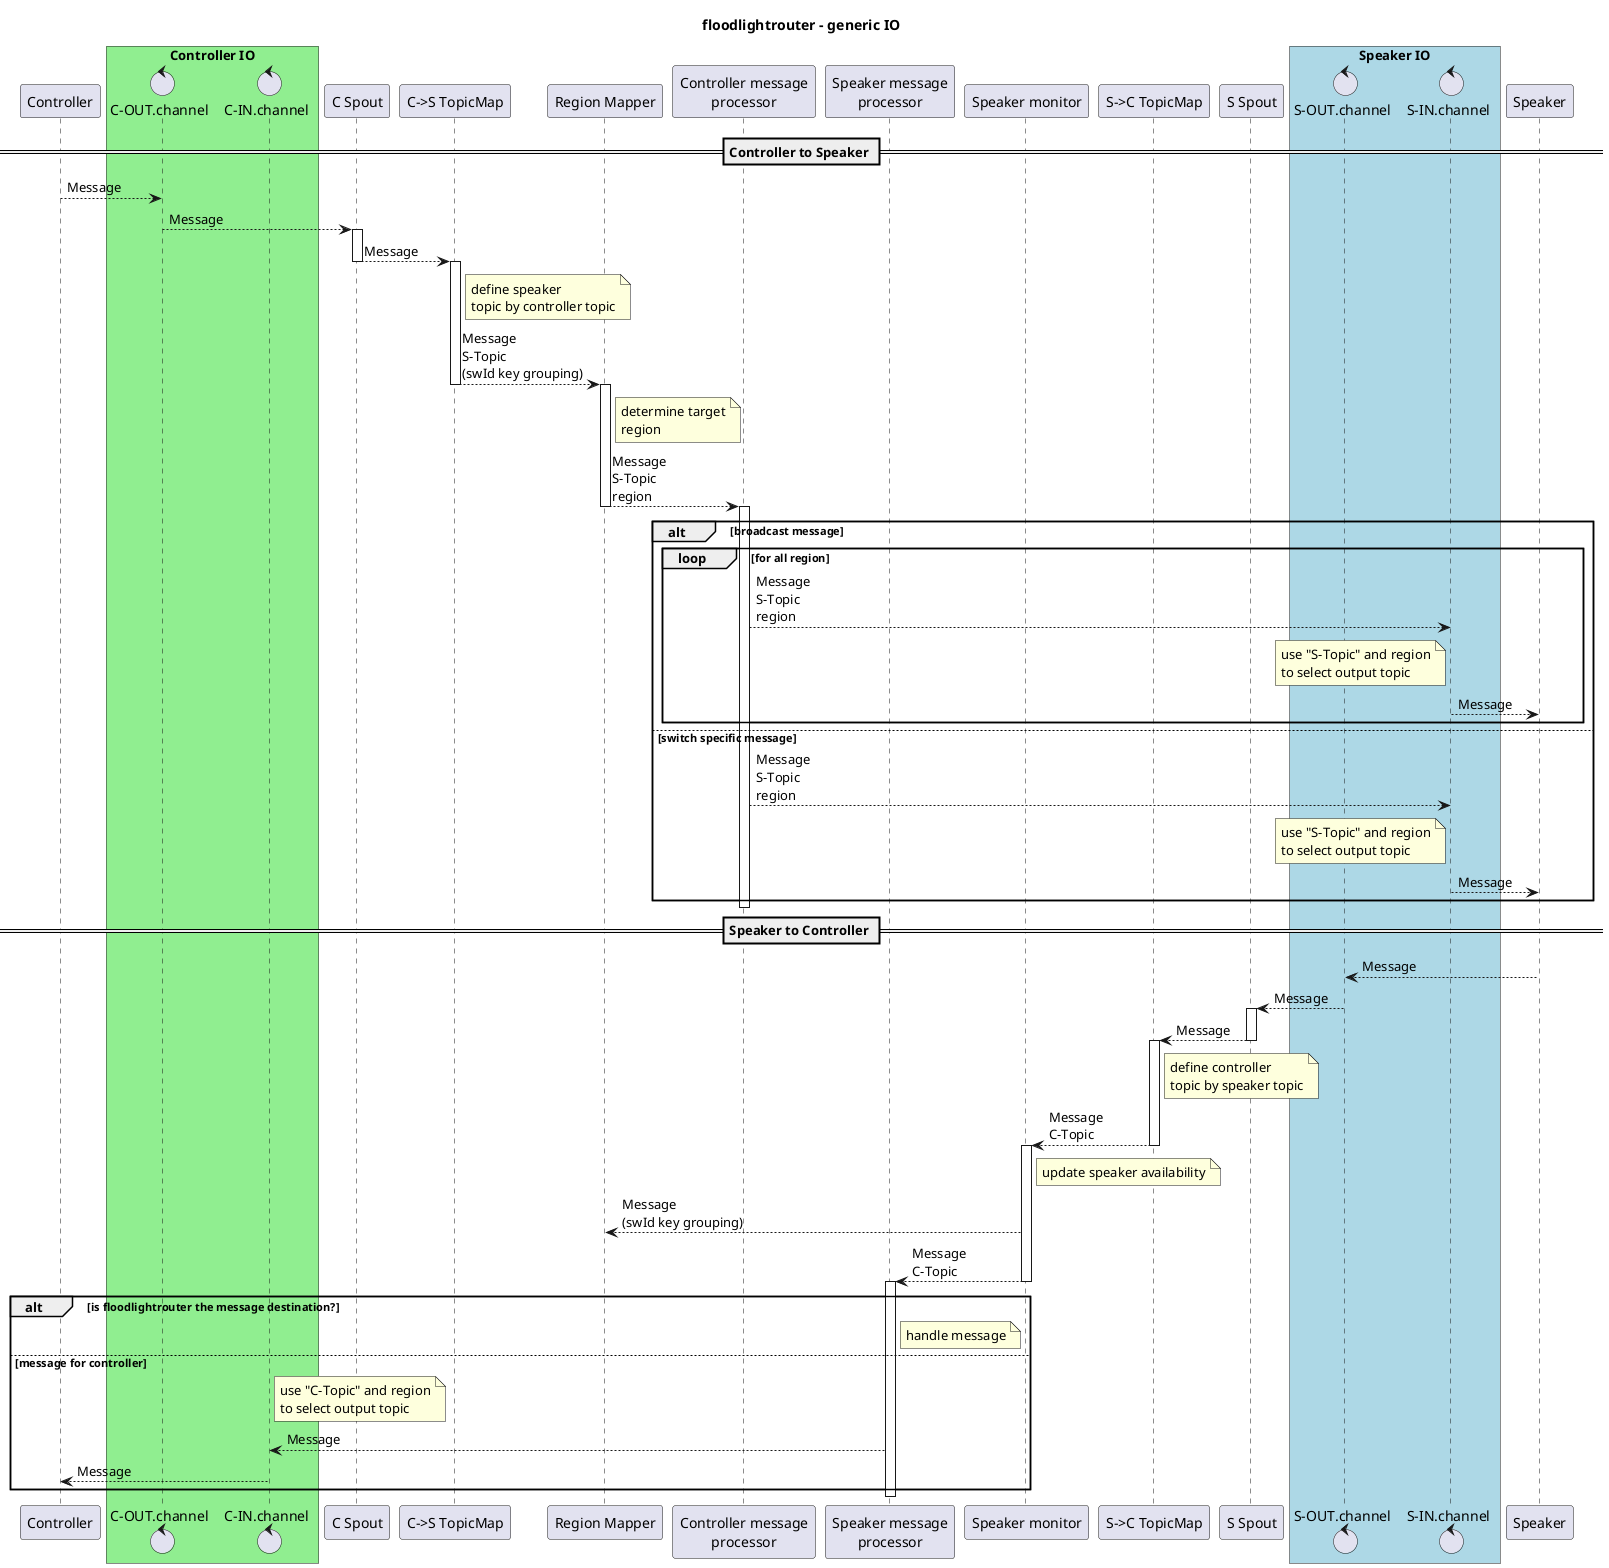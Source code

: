 @startuml
title floodlightrouter - generic IO

participant Controller

box "Controller IO" #LightGreen
control "C-OUT.channel" as COUT
control "C-IN.channel" as CIN
end box

participant "C Spout" as CSpout
participant "C->S TopicMap" as CTopicMap
participant "Region Mapper" as RegionMapper
participant "Controller message\nprocessor" as CMProcessor
participant "Speaker message\nprocessor" as SMProcessor
participant "Speaker monitor" as SMonitor
participant "S->C TopicMap" as STopicMap
participant "S Spout" as SSpout

box "Speaker IO" #LightBlue
control "S-OUT.channel" as SOUT
control "S-IN.channel" as SIN
end box

participant Speaker

== Controller to Speaker ==
Controller --> COUT : Message
COUT --> CSpout : Message
activate CSpout
CSpout --> CTopicMap : Message
deactivate CSpout

activate CTopicMap
note right of CTopicMap: define speaker\ntopic by controller topic
CTopicMap --> RegionMapper : Message\nS-Topic\n(swId key grouping)
deactivate CTopicMap

activate RegionMapper
note right of RegionMapper : determine target\nregion
RegionMapper --> CMProcessor : Message\nS-Topic\nregion
deactivate RegionMapper

activate CMProcessor
alt broadcast message
    loop for all region
        CMProcessor --> SIN : Message\nS-Topic\nregion
        note left of SIN: use "S-Topic" and region\nto select output topic

        SIN --> Speaker : Message
    end
else switch specific message
    CMProcessor --> SIN : Message\nS-Topic\nregion
    note left of SIN: use "S-Topic" and region\nto select output topic

    SIN --> Speaker : Message
end
deactivate CMProcessor

== Speaker to Controller ==

Speaker --> SOUT : Message
SOUT --> SSpout : Message

activate SSpout
SSpout --> STopicMap : Message
note right of STopicMap: define controller\ntopic by speaker topic
deactivate SSpout

activate STopicMap
STopicMap --> SMonitor : Message\nC-Topic
deactivate STopicMap

activate SMonitor
note right of SMonitor : update speaker availability
SMonitor --> RegionMapper : Message\n(swId key grouping)
SMonitor --> SMProcessor : Message\nC-Topic
deactivate SMonitor

activate SMProcessor
alt is floodlightrouter the message destination?
    note right of SMProcessor: handle message
else message for controller
    note right of CIN: use "C-Topic" and region\nto select output topic
    SMProcessor --> CIN : Message
    CIN --> Controller : Message
end
deactivate SMProcessor

@enduml

